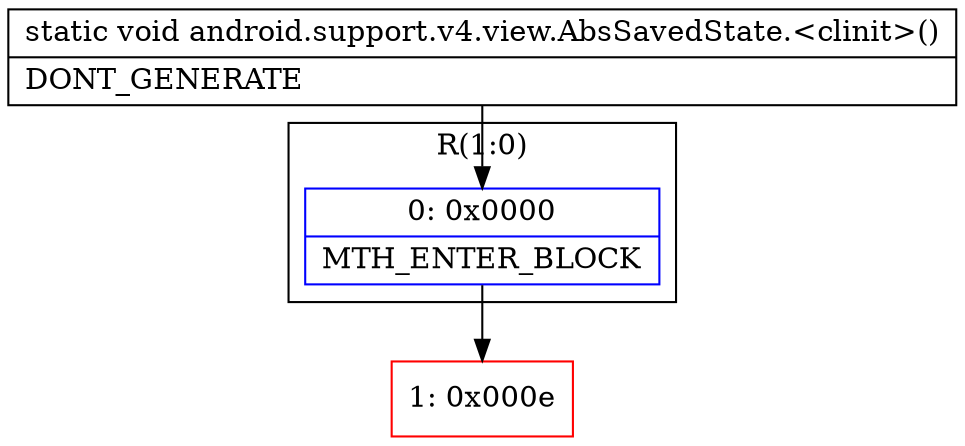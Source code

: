 digraph "CFG forandroid.support.v4.view.AbsSavedState.\<clinit\>()V" {
subgraph cluster_Region_1797646458 {
label = "R(1:0)";
node [shape=record,color=blue];
Node_0 [shape=record,label="{0\:\ 0x0000|MTH_ENTER_BLOCK\l}"];
}
Node_1 [shape=record,color=red,label="{1\:\ 0x000e}"];
MethodNode[shape=record,label="{static void android.support.v4.view.AbsSavedState.\<clinit\>()  | DONT_GENERATE\l}"];
MethodNode -> Node_0;
Node_0 -> Node_1;
}

